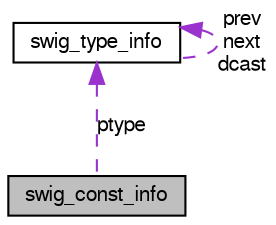 digraph G
{
  bgcolor="transparent";
  edge [fontname="FreeSans",fontsize=10,labelfontname="FreeSans",labelfontsize=10];
  node [fontname="FreeSans",fontsize=10,shape=record];
  Node1 [label="swig_const_info",height=0.2,width=0.4,color="black", fillcolor="grey75", style="filled" fontcolor="black"];
  Node2 -> Node1 [dir=back,color="darkorchid3",fontsize=10,style="dashed",label="ptype"];
  Node2 [label="swig_type_info",height=0.2,width=0.4,color="black",URL="$structswig__type__info.html"];
  Node2 -> Node2 [dir=back,color="darkorchid3",fontsize=10,style="dashed",label="prev\nnext\ndcast"];
}
